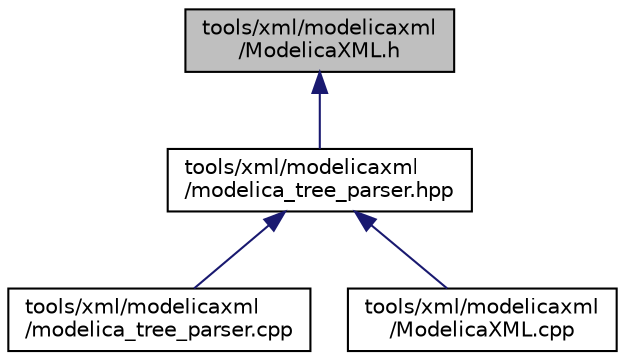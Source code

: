 digraph "tools/xml/modelicaxml/ModelicaXML.h"
{
  edge [fontname="Helvetica",fontsize="10",labelfontname="Helvetica",labelfontsize="10"];
  node [fontname="Helvetica",fontsize="10",shape=record];
  Node8 [label="tools/xml/modelicaxml\l/ModelicaXML.h",height=0.2,width=0.4,color="black", fillcolor="grey75", style="filled", fontcolor="black"];
  Node8 -> Node9 [dir="back",color="midnightblue",fontsize="10",style="solid",fontname="Helvetica"];
  Node9 [label="tools/xml/modelicaxml\l/modelica_tree_parser.hpp",height=0.2,width=0.4,color="black", fillcolor="white", style="filled",URL="$dd/de1/modelica__tree__parser_8hpp.html"];
  Node9 -> Node10 [dir="back",color="midnightblue",fontsize="10",style="solid",fontname="Helvetica"];
  Node10 [label="tools/xml/modelicaxml\l/modelica_tree_parser.cpp",height=0.2,width=0.4,color="black", fillcolor="white", style="filled",URL="$da/d84/modelica__tree__parser_8cpp.html"];
  Node9 -> Node11 [dir="back",color="midnightblue",fontsize="10",style="solid",fontname="Helvetica"];
  Node11 [label="tools/xml/modelicaxml\l/ModelicaXML.cpp",height=0.2,width=0.4,color="black", fillcolor="white", style="filled",URL="$db/d71/_modelica_x_m_l_8cpp.html"];
}
